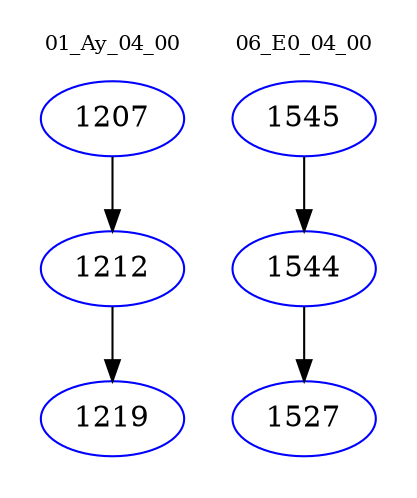digraph{
subgraph cluster_0 {
color = white
label = "01_Ay_04_00";
fontsize=10;
T0_1207 [label="1207", color="blue"]
T0_1207 -> T0_1212 [color="black"]
T0_1212 [label="1212", color="blue"]
T0_1212 -> T0_1219 [color="black"]
T0_1219 [label="1219", color="blue"]
}
subgraph cluster_1 {
color = white
label = "06_E0_04_00";
fontsize=10;
T1_1545 [label="1545", color="blue"]
T1_1545 -> T1_1544 [color="black"]
T1_1544 [label="1544", color="blue"]
T1_1544 -> T1_1527 [color="black"]
T1_1527 [label="1527", color="blue"]
}
}

